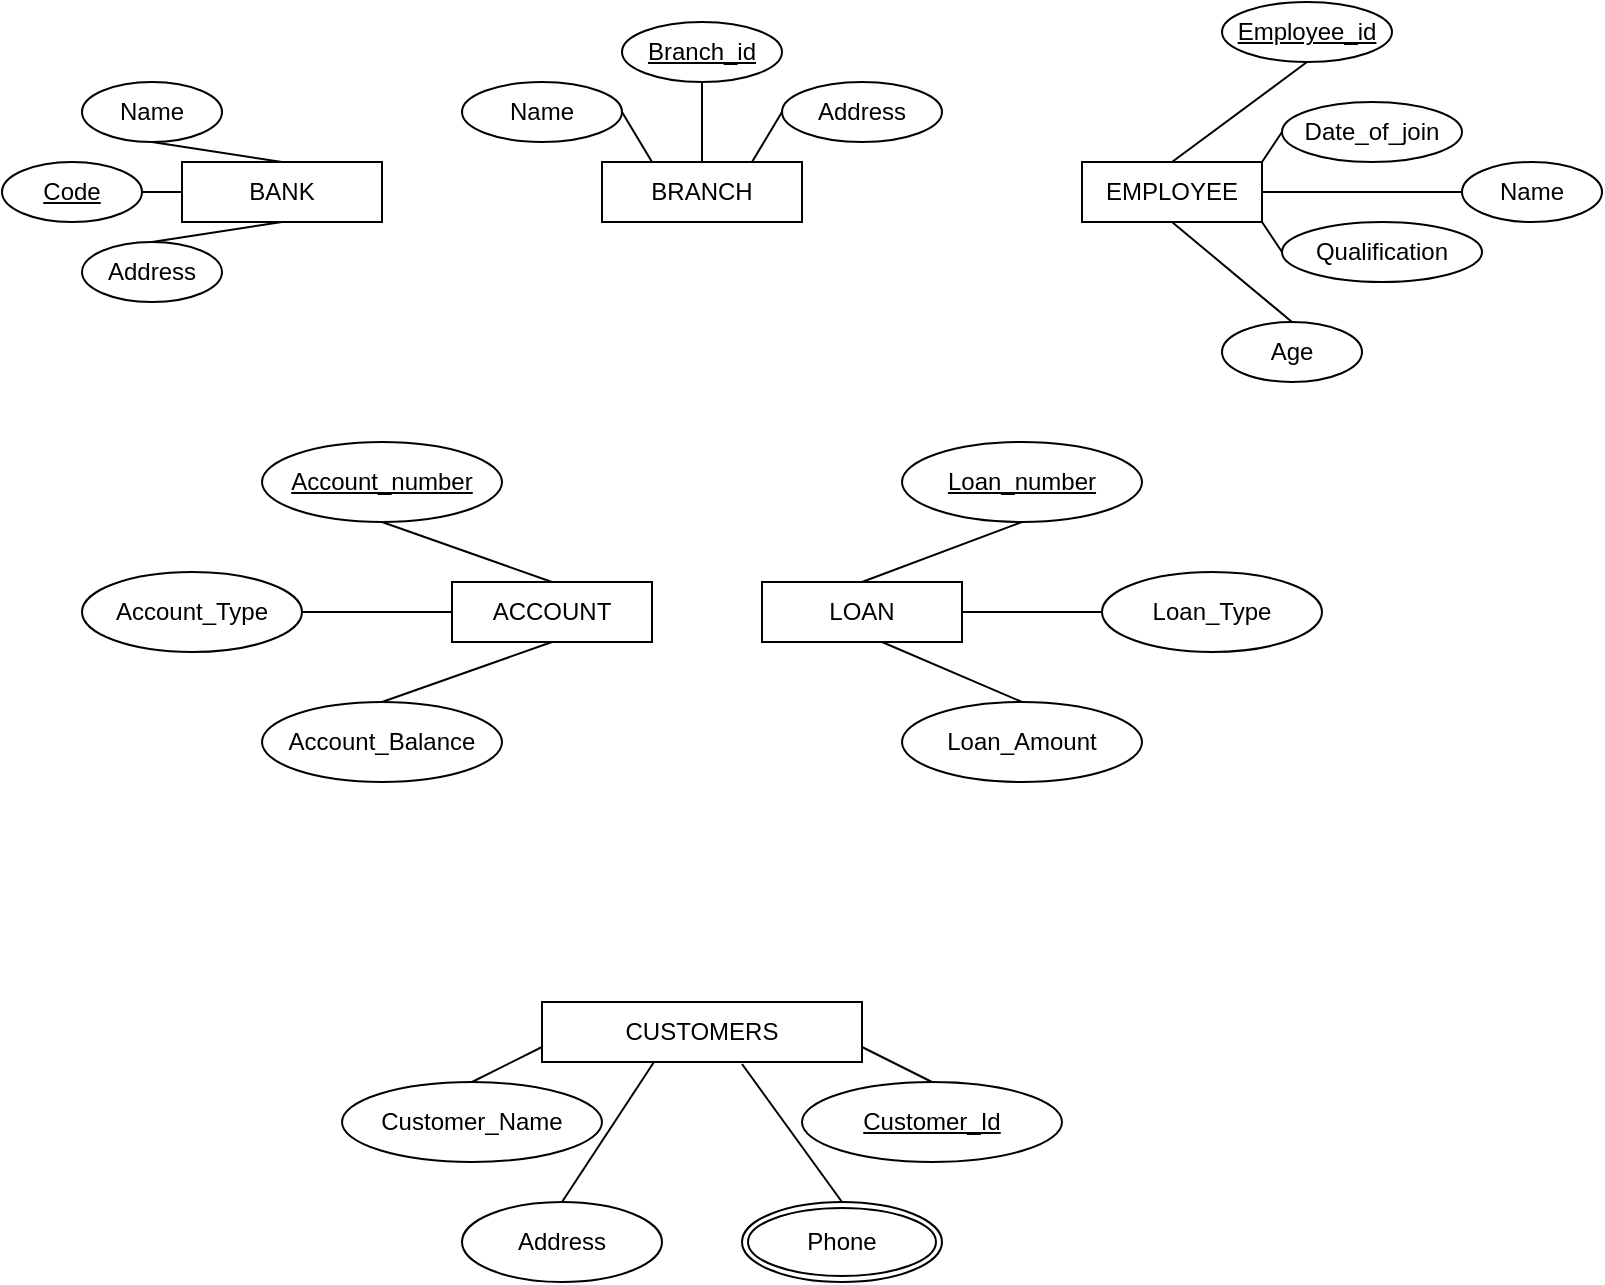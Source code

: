 <mxfile version="21.2.3" type="github">
  <diagram id="R2lEEEUBdFMjLlhIrx00" name="Page-1">
    <mxGraphModel dx="1086" dy="494" grid="1" gridSize="10" guides="1" tooltips="1" connect="1" arrows="1" fold="1" page="1" pageScale="1" pageWidth="850" pageHeight="1100" math="0" shadow="0" extFonts="Permanent Marker^https://fonts.googleapis.com/css?family=Permanent+Marker">
      <root>
        <mxCell id="0" />
        <mxCell id="1" parent="0" />
        <mxCell id="WINjAcvW5h-44KgiYsHn-2" value="BRANCH" style="rounded=0;whiteSpace=wrap;html=1;" vertex="1" parent="1">
          <mxGeometry x="310" y="200" width="100" height="30" as="geometry" />
        </mxCell>
        <mxCell id="WINjAcvW5h-44KgiYsHn-3" value="ACCOUNT" style="rounded=0;whiteSpace=wrap;html=1;" vertex="1" parent="1">
          <mxGeometry x="235" y="410" width="100" height="30" as="geometry" />
        </mxCell>
        <mxCell id="WINjAcvW5h-44KgiYsHn-4" value="LOAN" style="rounded=0;whiteSpace=wrap;html=1;" vertex="1" parent="1">
          <mxGeometry x="390" y="410" width="100" height="30" as="geometry" />
        </mxCell>
        <mxCell id="WINjAcvW5h-44KgiYsHn-6" value="CUSTOMERS" style="rounded=0;whiteSpace=wrap;html=1;" vertex="1" parent="1">
          <mxGeometry x="280" y="620" width="160" height="30" as="geometry" />
        </mxCell>
        <mxCell id="WINjAcvW5h-44KgiYsHn-10" value="BANK" style="rounded=0;whiteSpace=wrap;html=1;" vertex="1" parent="1">
          <mxGeometry x="100" y="200" width="100" height="30" as="geometry" />
        </mxCell>
        <mxCell id="WINjAcvW5h-44KgiYsHn-13" value="Name" style="ellipse;whiteSpace=wrap;html=1;" vertex="1" parent="1">
          <mxGeometry x="50" y="160" width="70" height="30" as="geometry" />
        </mxCell>
        <mxCell id="WINjAcvW5h-44KgiYsHn-15" value="Address" style="ellipse;whiteSpace=wrap;html=1;" vertex="1" parent="1">
          <mxGeometry x="50" y="240" width="70" height="30" as="geometry" />
        </mxCell>
        <mxCell id="WINjAcvW5h-44KgiYsHn-17" value="Name" style="ellipse;whiteSpace=wrap;html=1;" vertex="1" parent="1">
          <mxGeometry x="240" y="160" width="80" height="30" as="geometry" />
        </mxCell>
        <mxCell id="WINjAcvW5h-44KgiYsHn-20" value="Address" style="ellipse;whiteSpace=wrap;html=1;" vertex="1" parent="1">
          <mxGeometry x="400" y="160" width="80" height="30" as="geometry" />
        </mxCell>
        <mxCell id="WINjAcvW5h-44KgiYsHn-21" value="EMPLOYEE" style="rounded=0;whiteSpace=wrap;html=1;" vertex="1" parent="1">
          <mxGeometry x="550" y="200" width="90" height="30" as="geometry" />
        </mxCell>
        <mxCell id="WINjAcvW5h-44KgiYsHn-25" value="Name" style="ellipse;whiteSpace=wrap;html=1;" vertex="1" parent="1">
          <mxGeometry x="740" y="200" width="70" height="30" as="geometry" />
        </mxCell>
        <mxCell id="WINjAcvW5h-44KgiYsHn-27" value="Age" style="ellipse;whiteSpace=wrap;html=1;" vertex="1" parent="1">
          <mxGeometry x="620" y="280" width="70" height="30" as="geometry" />
        </mxCell>
        <mxCell id="WINjAcvW5h-44KgiYsHn-29" value="Date_of_join" style="ellipse;whiteSpace=wrap;html=1;" vertex="1" parent="1">
          <mxGeometry x="650" y="170" width="90" height="30" as="geometry" />
        </mxCell>
        <mxCell id="WINjAcvW5h-44KgiYsHn-32" value="Qualification" style="ellipse;whiteSpace=wrap;html=1;" vertex="1" parent="1">
          <mxGeometry x="650" y="230" width="100" height="30" as="geometry" />
        </mxCell>
        <mxCell id="WINjAcvW5h-44KgiYsHn-33" value="Account_Balance" style="ellipse;whiteSpace=wrap;html=1;" vertex="1" parent="1">
          <mxGeometry x="140" y="470" width="120" height="40" as="geometry" />
        </mxCell>
        <mxCell id="WINjAcvW5h-44KgiYsHn-35" value="Account_Type" style="ellipse;whiteSpace=wrap;html=1;" vertex="1" parent="1">
          <mxGeometry x="50" y="405" width="110" height="40" as="geometry" />
        </mxCell>
        <mxCell id="WINjAcvW5h-44KgiYsHn-44" value="Loan_Amount" style="ellipse;whiteSpace=wrap;html=1;" vertex="1" parent="1">
          <mxGeometry x="460" y="470" width="120" height="40" as="geometry" />
        </mxCell>
        <mxCell id="WINjAcvW5h-44KgiYsHn-45" value="Loan_Type" style="ellipse;whiteSpace=wrap;html=1;" vertex="1" parent="1">
          <mxGeometry x="560" y="405" width="110" height="40" as="geometry" />
        </mxCell>
        <mxCell id="WINjAcvW5h-44KgiYsHn-46" value="Customer_Name" style="ellipse;whiteSpace=wrap;html=1;" vertex="1" parent="1">
          <mxGeometry x="180" y="660" width="130" height="40" as="geometry" />
        </mxCell>
        <mxCell id="WINjAcvW5h-44KgiYsHn-48" value="Address" style="ellipse;whiteSpace=wrap;html=1;" vertex="1" parent="1">
          <mxGeometry x="240" y="720" width="100" height="40" as="geometry" />
        </mxCell>
        <mxCell id="WINjAcvW5h-44KgiYsHn-52" value="Phone" style="ellipse;shape=doubleEllipse;margin=3;whiteSpace=wrap;html=1;align=center;" vertex="1" parent="1">
          <mxGeometry x="380" y="720" width="100" height="40" as="geometry" />
        </mxCell>
        <mxCell id="WINjAcvW5h-44KgiYsHn-54" value="Code" style="ellipse;whiteSpace=wrap;html=1;align=center;fontStyle=4;" vertex="1" parent="1">
          <mxGeometry x="10" y="200" width="70" height="30" as="geometry" />
        </mxCell>
        <mxCell id="WINjAcvW5h-44KgiYsHn-55" value="Branch_id" style="ellipse;whiteSpace=wrap;html=1;align=center;fontStyle=4;" vertex="1" parent="1">
          <mxGeometry x="320" y="130" width="80" height="30" as="geometry" />
        </mxCell>
        <mxCell id="WINjAcvW5h-44KgiYsHn-56" value="Employee_id" style="ellipse;whiteSpace=wrap;html=1;align=center;fontStyle=4;" vertex="1" parent="1">
          <mxGeometry x="620" y="120" width="85" height="30" as="geometry" />
        </mxCell>
        <mxCell id="WINjAcvW5h-44KgiYsHn-58" value="Loan_number" style="ellipse;whiteSpace=wrap;html=1;align=center;fontStyle=4;" vertex="1" parent="1">
          <mxGeometry x="460" y="340" width="120" height="40" as="geometry" />
        </mxCell>
        <mxCell id="WINjAcvW5h-44KgiYsHn-59" value="Account_number" style="ellipse;whiteSpace=wrap;html=1;align=center;fontStyle=4;" vertex="1" parent="1">
          <mxGeometry x="140" y="340" width="120" height="40" as="geometry" />
        </mxCell>
        <mxCell id="WINjAcvW5h-44KgiYsHn-60" value="Customer_Id" style="ellipse;whiteSpace=wrap;html=1;align=center;fontStyle=4;" vertex="1" parent="1">
          <mxGeometry x="410" y="660" width="130" height="40" as="geometry" />
        </mxCell>
        <mxCell id="WINjAcvW5h-44KgiYsHn-62" value="" style="endArrow=none;html=1;rounded=0;entryX=0;entryY=0.5;entryDx=0;entryDy=0;exitX=1;exitY=0.5;exitDx=0;exitDy=0;" edge="1" parent="1" source="WINjAcvW5h-44KgiYsHn-4" target="WINjAcvW5h-44KgiYsHn-45">
          <mxGeometry relative="1" as="geometry">
            <mxPoint x="500" y="430" as="sourcePoint" />
            <mxPoint x="610" y="440" as="targetPoint" />
            <Array as="points" />
          </mxGeometry>
        </mxCell>
        <mxCell id="WINjAcvW5h-44KgiYsHn-64" value="" style="endArrow=none;html=1;rounded=0;entryX=0.5;entryY=0;entryDx=0;entryDy=0;" edge="1" parent="1" target="WINjAcvW5h-44KgiYsHn-44">
          <mxGeometry relative="1" as="geometry">
            <mxPoint x="450" y="440" as="sourcePoint" />
            <mxPoint x="610" y="440" as="targetPoint" />
          </mxGeometry>
        </mxCell>
        <mxCell id="WINjAcvW5h-44KgiYsHn-65" value="" style="endArrow=none;html=1;rounded=0;exitX=0.5;exitY=0;exitDx=0;exitDy=0;entryX=0.5;entryY=1;entryDx=0;entryDy=0;" edge="1" parent="1" source="WINjAcvW5h-44KgiYsHn-4" target="WINjAcvW5h-44KgiYsHn-58">
          <mxGeometry relative="1" as="geometry">
            <mxPoint x="450" y="440" as="sourcePoint" />
            <mxPoint x="610" y="440" as="targetPoint" />
          </mxGeometry>
        </mxCell>
        <mxCell id="WINjAcvW5h-44KgiYsHn-67" value="" style="endArrow=none;html=1;rounded=0;exitX=0.5;exitY=1;exitDx=0;exitDy=0;entryX=0.5;entryY=0;entryDx=0;entryDy=0;" edge="1" parent="1" source="WINjAcvW5h-44KgiYsHn-3" target="WINjAcvW5h-44KgiYsHn-33">
          <mxGeometry relative="1" as="geometry">
            <mxPoint x="450" y="440" as="sourcePoint" />
            <mxPoint x="610" y="440" as="targetPoint" />
          </mxGeometry>
        </mxCell>
        <mxCell id="WINjAcvW5h-44KgiYsHn-68" value="" style="endArrow=none;html=1;rounded=0;exitX=0.5;exitY=0;exitDx=0;exitDy=0;entryX=0.5;entryY=1;entryDx=0;entryDy=0;" edge="1" parent="1" source="WINjAcvW5h-44KgiYsHn-3" target="WINjAcvW5h-44KgiYsHn-59">
          <mxGeometry relative="1" as="geometry">
            <mxPoint x="295" y="450" as="sourcePoint" />
            <mxPoint x="210" y="480" as="targetPoint" />
          </mxGeometry>
        </mxCell>
        <mxCell id="WINjAcvW5h-44KgiYsHn-69" value="" style="endArrow=none;html=1;rounded=0;exitX=0;exitY=0.5;exitDx=0;exitDy=0;entryX=1;entryY=0.5;entryDx=0;entryDy=0;" edge="1" parent="1" source="WINjAcvW5h-44KgiYsHn-3" target="WINjAcvW5h-44KgiYsHn-35">
          <mxGeometry relative="1" as="geometry">
            <mxPoint x="305" y="460" as="sourcePoint" />
            <mxPoint x="220" y="490" as="targetPoint" />
          </mxGeometry>
        </mxCell>
        <mxCell id="WINjAcvW5h-44KgiYsHn-71" value="" style="endArrow=none;html=1;rounded=0;exitX=0.5;exitY=1;exitDx=0;exitDy=0;entryX=0.5;entryY=0;entryDx=0;entryDy=0;" edge="1" parent="1" source="WINjAcvW5h-44KgiYsHn-10" target="WINjAcvW5h-44KgiYsHn-15">
          <mxGeometry relative="1" as="geometry">
            <mxPoint x="450" y="340" as="sourcePoint" />
            <mxPoint x="610" y="340" as="targetPoint" />
          </mxGeometry>
        </mxCell>
        <mxCell id="WINjAcvW5h-44KgiYsHn-72" value="" style="endArrow=none;html=1;rounded=0;exitX=0.5;exitY=1;exitDx=0;exitDy=0;entryX=0.5;entryY=0;entryDx=0;entryDy=0;" edge="1" parent="1" source="WINjAcvW5h-44KgiYsHn-13" target="WINjAcvW5h-44KgiYsHn-10">
          <mxGeometry relative="1" as="geometry">
            <mxPoint x="450" y="340" as="sourcePoint" />
            <mxPoint x="610" y="340" as="targetPoint" />
          </mxGeometry>
        </mxCell>
        <mxCell id="WINjAcvW5h-44KgiYsHn-73" value="" style="endArrow=none;html=1;rounded=0;entryX=0;entryY=0.5;entryDx=0;entryDy=0;exitX=1;exitY=0.5;exitDx=0;exitDy=0;" edge="1" parent="1" source="WINjAcvW5h-44KgiYsHn-54" target="WINjAcvW5h-44KgiYsHn-10">
          <mxGeometry relative="1" as="geometry">
            <mxPoint x="80" y="214.5" as="sourcePoint" />
            <mxPoint x="240" y="214.5" as="targetPoint" />
          </mxGeometry>
        </mxCell>
        <mxCell id="WINjAcvW5h-44KgiYsHn-74" value="" style="endArrow=none;html=1;rounded=0;exitX=0.5;exitY=0;exitDx=0;exitDy=0;entryX=0.5;entryY=1;entryDx=0;entryDy=0;" edge="1" parent="1" source="WINjAcvW5h-44KgiYsHn-2" target="WINjAcvW5h-44KgiYsHn-55">
          <mxGeometry relative="1" as="geometry">
            <mxPoint x="370" y="214.5" as="sourcePoint" />
            <mxPoint x="530" y="214.5" as="targetPoint" />
          </mxGeometry>
        </mxCell>
        <mxCell id="WINjAcvW5h-44KgiYsHn-75" value="" style="endArrow=none;html=1;rounded=0;exitX=0.75;exitY=0;exitDx=0;exitDy=0;entryX=0;entryY=0.5;entryDx=0;entryDy=0;" edge="1" parent="1" source="WINjAcvW5h-44KgiYsHn-2" target="WINjAcvW5h-44KgiYsHn-20">
          <mxGeometry relative="1" as="geometry">
            <mxPoint x="450" y="340" as="sourcePoint" />
            <mxPoint x="610" y="340" as="targetPoint" />
          </mxGeometry>
        </mxCell>
        <mxCell id="WINjAcvW5h-44KgiYsHn-77" value="" style="endArrow=none;html=1;rounded=0;exitX=1;exitY=0.5;exitDx=0;exitDy=0;entryX=0.25;entryY=0;entryDx=0;entryDy=0;" edge="1" parent="1" source="WINjAcvW5h-44KgiYsHn-17" target="WINjAcvW5h-44KgiYsHn-2">
          <mxGeometry relative="1" as="geometry">
            <mxPoint x="450" y="340" as="sourcePoint" />
            <mxPoint x="610" y="340" as="targetPoint" />
          </mxGeometry>
        </mxCell>
        <mxCell id="WINjAcvW5h-44KgiYsHn-79" value="" style="endArrow=none;html=1;rounded=0;entryX=0.5;entryY=1;entryDx=0;entryDy=0;exitX=0.5;exitY=0;exitDx=0;exitDy=0;" edge="1" parent="1" source="WINjAcvW5h-44KgiYsHn-21" target="WINjAcvW5h-44KgiYsHn-56">
          <mxGeometry relative="1" as="geometry">
            <mxPoint x="610" y="200" as="sourcePoint" />
            <mxPoint x="595" y="40" as="targetPoint" />
          </mxGeometry>
        </mxCell>
        <mxCell id="WINjAcvW5h-44KgiYsHn-80" value="" style="endArrow=none;html=1;rounded=0;entryX=0;entryY=0.5;entryDx=0;entryDy=0;exitX=1;exitY=0.5;exitDx=0;exitDy=0;" edge="1" parent="1" source="WINjAcvW5h-44KgiYsHn-21" target="WINjAcvW5h-44KgiYsHn-25">
          <mxGeometry relative="1" as="geometry">
            <mxPoint x="640" y="210" as="sourcePoint" />
            <mxPoint x="800" y="210" as="targetPoint" />
          </mxGeometry>
        </mxCell>
        <mxCell id="WINjAcvW5h-44KgiYsHn-81" value="" style="endArrow=none;html=1;rounded=0;exitX=1;exitY=0;exitDx=0;exitDy=0;entryX=0;entryY=0.5;entryDx=0;entryDy=0;" edge="1" parent="1" source="WINjAcvW5h-44KgiYsHn-21" target="WINjAcvW5h-44KgiYsHn-29">
          <mxGeometry relative="1" as="geometry">
            <mxPoint x="640" y="210" as="sourcePoint" />
            <mxPoint x="800" y="210" as="targetPoint" />
          </mxGeometry>
        </mxCell>
        <mxCell id="WINjAcvW5h-44KgiYsHn-82" value="" style="endArrow=none;html=1;rounded=0;exitX=1;exitY=1;exitDx=0;exitDy=0;entryX=0;entryY=0.5;entryDx=0;entryDy=0;" edge="1" parent="1" source="WINjAcvW5h-44KgiYsHn-21" target="WINjAcvW5h-44KgiYsHn-32">
          <mxGeometry relative="1" as="geometry">
            <mxPoint x="640" y="210" as="sourcePoint" />
            <mxPoint x="800" y="210" as="targetPoint" />
          </mxGeometry>
        </mxCell>
        <mxCell id="WINjAcvW5h-44KgiYsHn-83" value="" style="endArrow=none;html=1;rounded=0;exitX=0.5;exitY=1;exitDx=0;exitDy=0;entryX=0.5;entryY=0;entryDx=0;entryDy=0;" edge="1" parent="1" source="WINjAcvW5h-44KgiYsHn-21" target="WINjAcvW5h-44KgiYsHn-27">
          <mxGeometry relative="1" as="geometry">
            <mxPoint x="600" y="270" as="sourcePoint" />
            <mxPoint x="760" y="270" as="targetPoint" />
          </mxGeometry>
        </mxCell>
        <mxCell id="WINjAcvW5h-44KgiYsHn-86" value="" style="endArrow=none;html=1;rounded=0;exitX=0.5;exitY=0;exitDx=0;exitDy=0;entryX=0;entryY=0.75;entryDx=0;entryDy=0;" edge="1" parent="1" source="WINjAcvW5h-44KgiYsHn-46" target="WINjAcvW5h-44KgiYsHn-6">
          <mxGeometry relative="1" as="geometry">
            <mxPoint x="120" y="640" as="sourcePoint" />
            <mxPoint x="260" y="640" as="targetPoint" />
          </mxGeometry>
        </mxCell>
        <mxCell id="WINjAcvW5h-44KgiYsHn-88" value="" style="endArrow=none;html=1;rounded=0;exitX=1;exitY=0.75;exitDx=0;exitDy=0;entryX=0.5;entryY=0;entryDx=0;entryDy=0;" edge="1" parent="1" source="WINjAcvW5h-44KgiYsHn-6" target="WINjAcvW5h-44KgiYsHn-60">
          <mxGeometry relative="1" as="geometry">
            <mxPoint x="460" y="650" as="sourcePoint" />
            <mxPoint x="600" y="640" as="targetPoint" />
          </mxGeometry>
        </mxCell>
        <mxCell id="WINjAcvW5h-44KgiYsHn-89" value="" style="endArrow=none;html=1;rounded=0;entryX=0.35;entryY=1;entryDx=0;entryDy=0;exitX=0.5;exitY=0;exitDx=0;exitDy=0;entryPerimeter=0;" edge="1" parent="1" source="WINjAcvW5h-44KgiYsHn-48" target="WINjAcvW5h-44KgiYsHn-6">
          <mxGeometry relative="1" as="geometry">
            <mxPoint x="290" y="720" as="sourcePoint" />
            <mxPoint x="450" y="720" as="targetPoint" />
          </mxGeometry>
        </mxCell>
        <mxCell id="WINjAcvW5h-44KgiYsHn-90" value="" style="endArrow=none;html=1;rounded=0;exitX=0.625;exitY=1.033;exitDx=0;exitDy=0;exitPerimeter=0;entryX=0.5;entryY=0;entryDx=0;entryDy=0;" edge="1" parent="1" source="WINjAcvW5h-44KgiYsHn-6" target="WINjAcvW5h-44KgiYsHn-52">
          <mxGeometry relative="1" as="geometry">
            <mxPoint x="380" y="660" as="sourcePoint" />
            <mxPoint x="540" y="660" as="targetPoint" />
          </mxGeometry>
        </mxCell>
      </root>
    </mxGraphModel>
  </diagram>
</mxfile>
